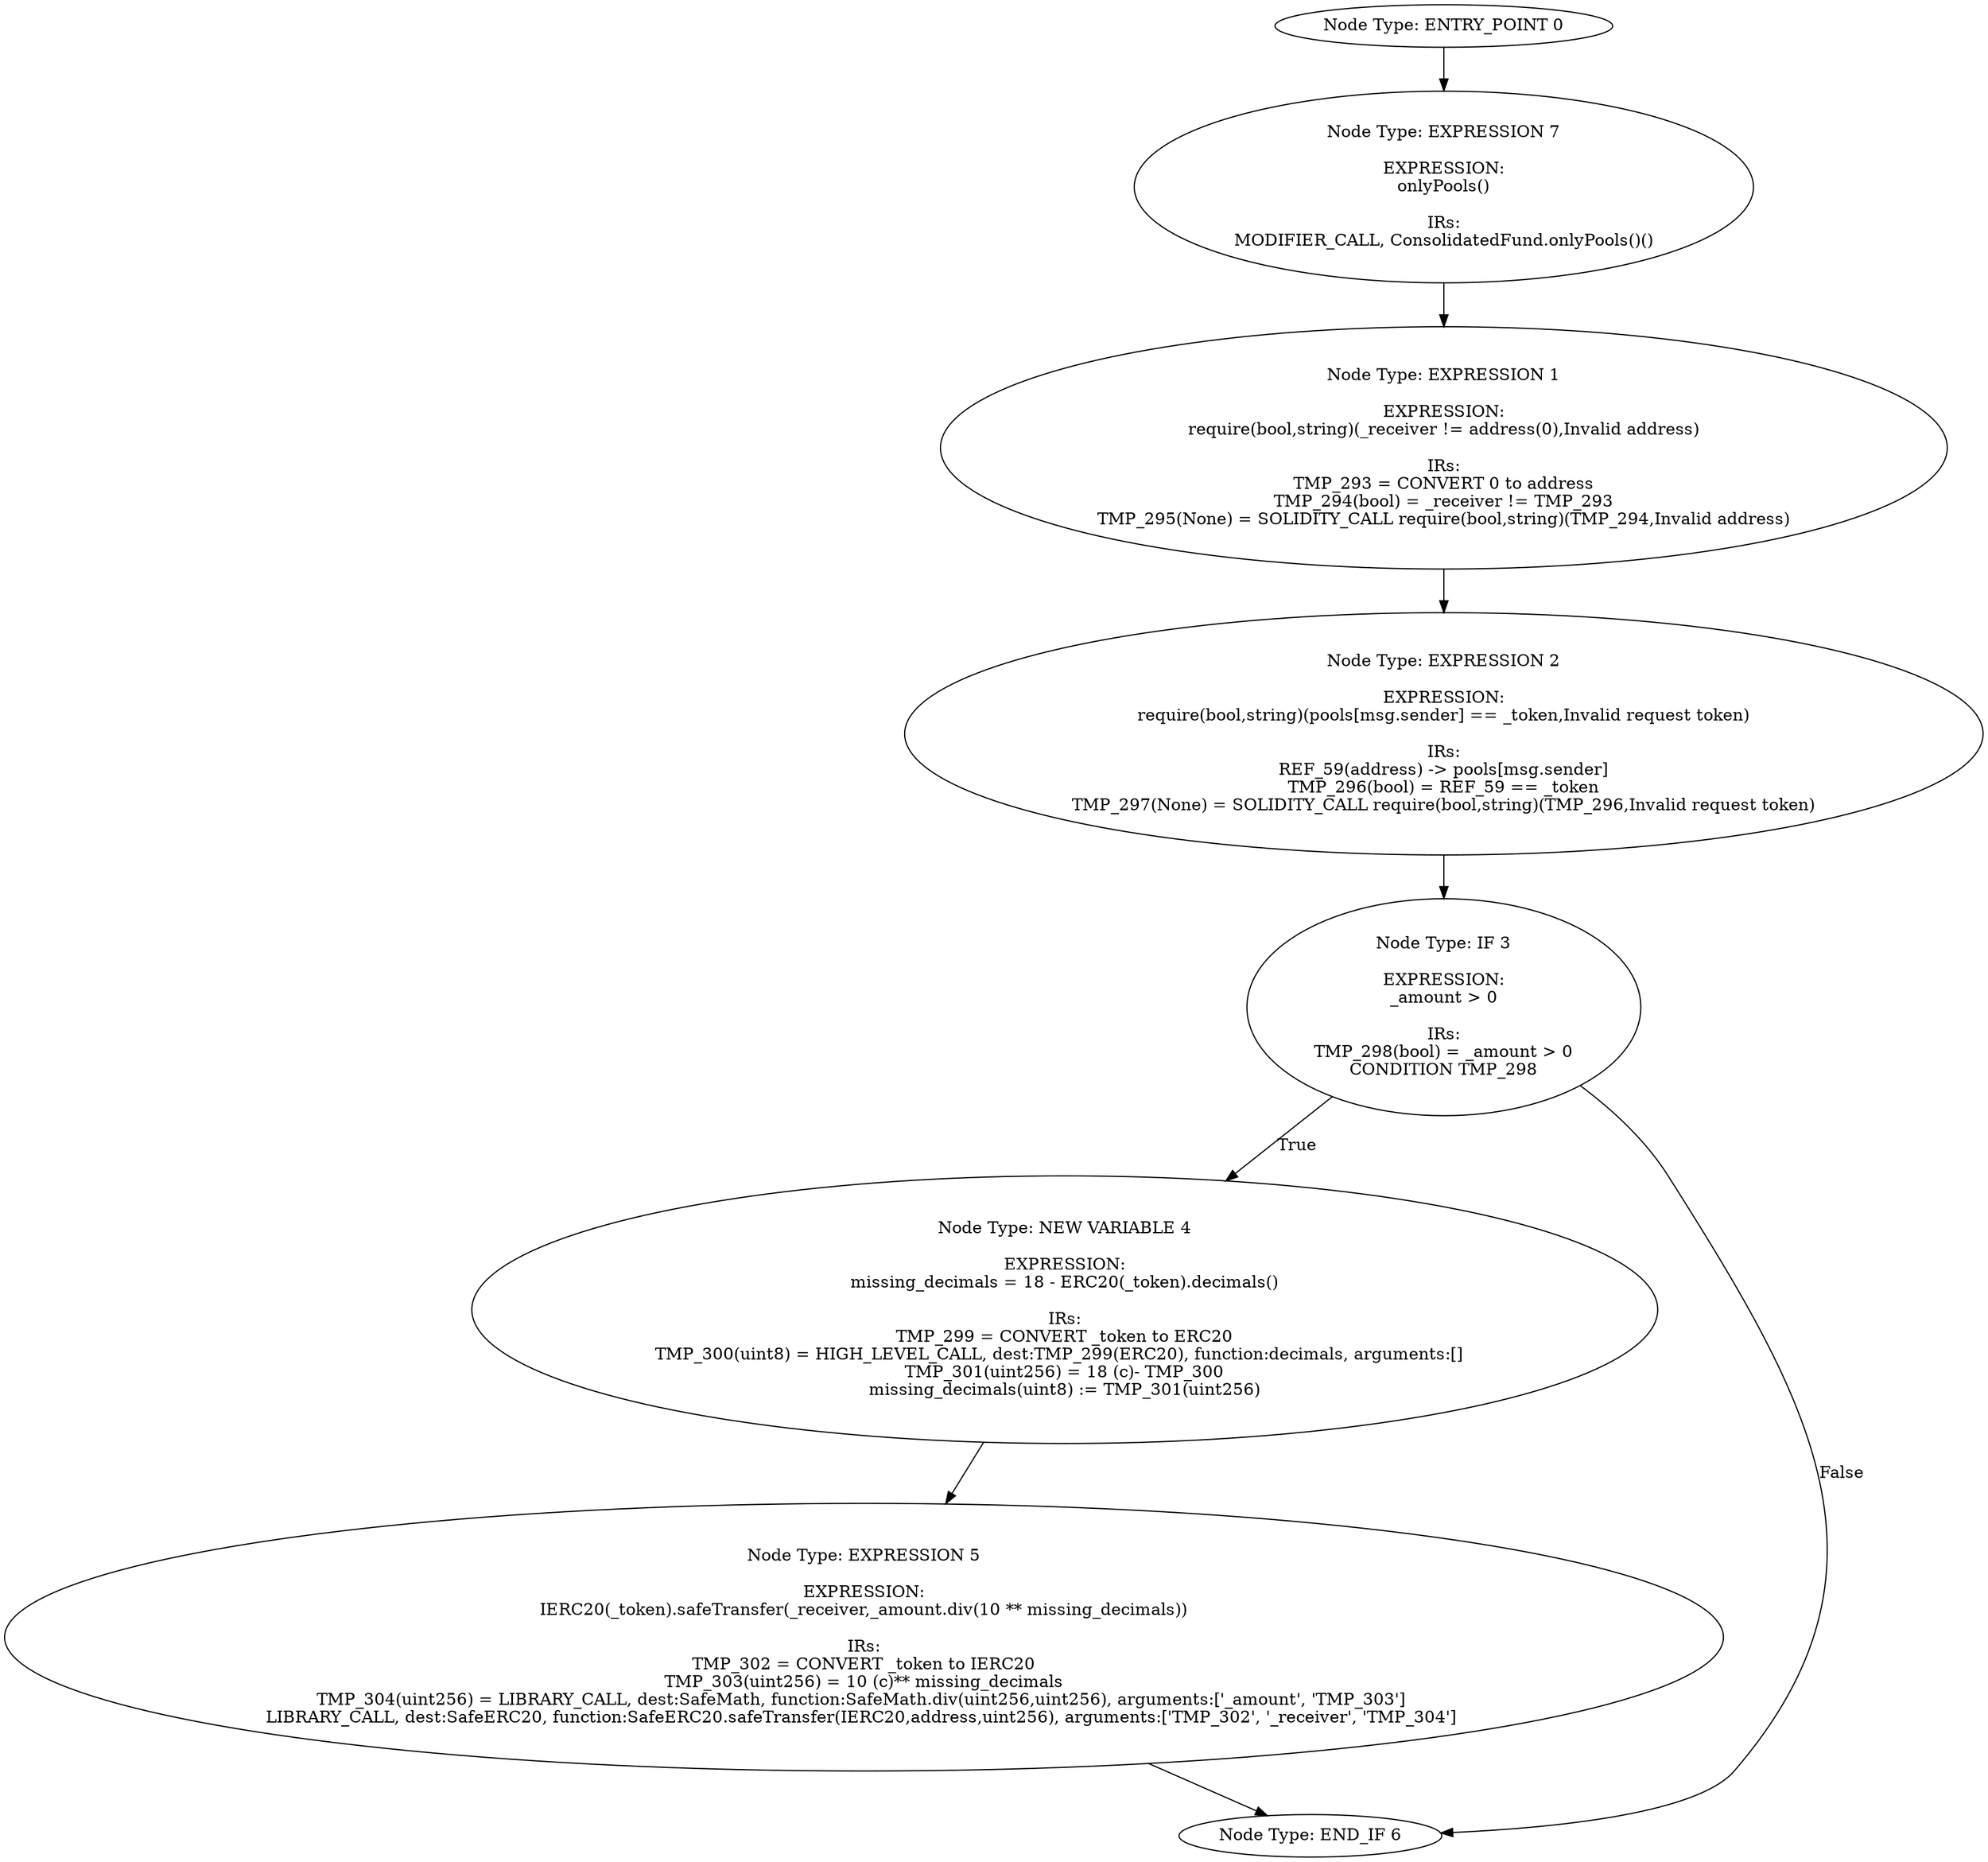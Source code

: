 digraph{
0[label="Node Type: ENTRY_POINT 0
"];
0->7;
1[label="Node Type: EXPRESSION 1

EXPRESSION:
require(bool,string)(_receiver != address(0),Invalid address)

IRs:
TMP_293 = CONVERT 0 to address
TMP_294(bool) = _receiver != TMP_293
TMP_295(None) = SOLIDITY_CALL require(bool,string)(TMP_294,Invalid address)"];
1->2;
2[label="Node Type: EXPRESSION 2

EXPRESSION:
require(bool,string)(pools[msg.sender] == _token,Invalid request token)

IRs:
REF_59(address) -> pools[msg.sender]
TMP_296(bool) = REF_59 == _token
TMP_297(None) = SOLIDITY_CALL require(bool,string)(TMP_296,Invalid request token)"];
2->3;
3[label="Node Type: IF 3

EXPRESSION:
_amount > 0

IRs:
TMP_298(bool) = _amount > 0
CONDITION TMP_298"];
3->4[label="True"];
3->6[label="False"];
4[label="Node Type: NEW VARIABLE 4

EXPRESSION:
missing_decimals = 18 - ERC20(_token).decimals()

IRs:
TMP_299 = CONVERT _token to ERC20
TMP_300(uint8) = HIGH_LEVEL_CALL, dest:TMP_299(ERC20), function:decimals, arguments:[]  
TMP_301(uint256) = 18 (c)- TMP_300
missing_decimals(uint8) := TMP_301(uint256)"];
4->5;
5[label="Node Type: EXPRESSION 5

EXPRESSION:
IERC20(_token).safeTransfer(_receiver,_amount.div(10 ** missing_decimals))

IRs:
TMP_302 = CONVERT _token to IERC20
TMP_303(uint256) = 10 (c)** missing_decimals
TMP_304(uint256) = LIBRARY_CALL, dest:SafeMath, function:SafeMath.div(uint256,uint256), arguments:['_amount', 'TMP_303'] 
LIBRARY_CALL, dest:SafeERC20, function:SafeERC20.safeTransfer(IERC20,address,uint256), arguments:['TMP_302', '_receiver', 'TMP_304'] "];
5->6;
6[label="Node Type: END_IF 6
"];
7[label="Node Type: EXPRESSION 7

EXPRESSION:
onlyPools()

IRs:
MODIFIER_CALL, ConsolidatedFund.onlyPools()()"];
7->1;
}
